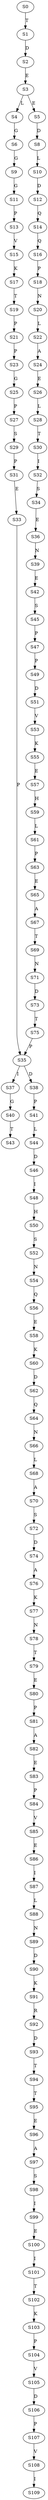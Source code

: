 strict digraph  {
	S0 -> S1 [ label = T ];
	S1 -> S2 [ label = D ];
	S2 -> S3 [ label = E ];
	S3 -> S4 [ label = L ];
	S3 -> S5 [ label = E ];
	S4 -> S6 [ label = G ];
	S5 -> S8 [ label = D ];
	S6 -> S9 [ label = G ];
	S8 -> S10 [ label = L ];
	S9 -> S11 [ label = G ];
	S10 -> S12 [ label = D ];
	S11 -> S13 [ label = P ];
	S12 -> S14 [ label = Q ];
	S13 -> S15 [ label = V ];
	S14 -> S16 [ label = Q ];
	S15 -> S17 [ label = K ];
	S16 -> S18 [ label = P ];
	S17 -> S19 [ label = T ];
	S18 -> S20 [ label = N ];
	S19 -> S21 [ label = P ];
	S20 -> S22 [ label = L ];
	S21 -> S23 [ label = P ];
	S22 -> S24 [ label = A ];
	S23 -> S25 [ label = G ];
	S24 -> S26 [ label = E ];
	S25 -> S27 [ label = P ];
	S26 -> S28 [ label = L ];
	S27 -> S29 [ label = S ];
	S28 -> S30 [ label = T ];
	S29 -> S31 [ label = P ];
	S30 -> S32 [ label = I ];
	S31 -> S33 [ label = E ];
	S32 -> S34 [ label = S ];
	S33 -> S35 [ label = P ];
	S34 -> S36 [ label = E ];
	S35 -> S37 [ label = I ];
	S35 -> S38 [ label = D ];
	S36 -> S39 [ label = N ];
	S37 -> S40 [ label = G ];
	S38 -> S41 [ label = P ];
	S39 -> S42 [ label = E ];
	S40 -> S43 [ label = T ];
	S41 -> S44 [ label = L ];
	S42 -> S45 [ label = S ];
	S44 -> S46 [ label = D ];
	S45 -> S47 [ label = P ];
	S46 -> S48 [ label = I ];
	S47 -> S49 [ label = P ];
	S48 -> S50 [ label = H ];
	S49 -> S51 [ label = D ];
	S50 -> S52 [ label = S ];
	S51 -> S53 [ label = V ];
	S52 -> S54 [ label = N ];
	S53 -> S55 [ label = K ];
	S54 -> S56 [ label = Q ];
	S55 -> S57 [ label = E ];
	S56 -> S58 [ label = E ];
	S57 -> S59 [ label = H ];
	S58 -> S60 [ label = K ];
	S59 -> S61 [ label = L ];
	S60 -> S62 [ label = D ];
	S61 -> S63 [ label = P ];
	S62 -> S64 [ label = Q ];
	S63 -> S65 [ label = E ];
	S64 -> S66 [ label = N ];
	S65 -> S67 [ label = A ];
	S66 -> S68 [ label = L ];
	S67 -> S69 [ label = T ];
	S68 -> S70 [ label = A ];
	S69 -> S71 [ label = N ];
	S70 -> S72 [ label = S ];
	S71 -> S73 [ label = D ];
	S72 -> S74 [ label = D ];
	S73 -> S75 [ label = T ];
	S74 -> S76 [ label = A ];
	S75 -> S35 [ label = P ];
	S76 -> S77 [ label = K ];
	S77 -> S78 [ label = N ];
	S78 -> S79 [ label = T ];
	S79 -> S80 [ label = E ];
	S80 -> S81 [ label = P ];
	S81 -> S82 [ label = A ];
	S82 -> S83 [ label = E ];
	S83 -> S84 [ label = P ];
	S84 -> S85 [ label = V ];
	S85 -> S86 [ label = E ];
	S86 -> S87 [ label = I ];
	S87 -> S88 [ label = L ];
	S88 -> S89 [ label = N ];
	S89 -> S90 [ label = D ];
	S90 -> S91 [ label = K ];
	S91 -> S92 [ label = R ];
	S92 -> S93 [ label = D ];
	S93 -> S94 [ label = T ];
	S94 -> S95 [ label = T ];
	S95 -> S96 [ label = E ];
	S96 -> S97 [ label = A ];
	S97 -> S98 [ label = S ];
	S98 -> S99 [ label = I ];
	S99 -> S100 [ label = E ];
	S100 -> S101 [ label = I ];
	S101 -> S102 [ label = T ];
	S102 -> S103 [ label = K ];
	S103 -> S104 [ label = P ];
	S104 -> S105 [ label = V ];
	S105 -> S106 [ label = D ];
	S106 -> S107 [ label = P ];
	S107 -> S108 [ label = V ];
	S108 -> S109 [ label = I ];
}
